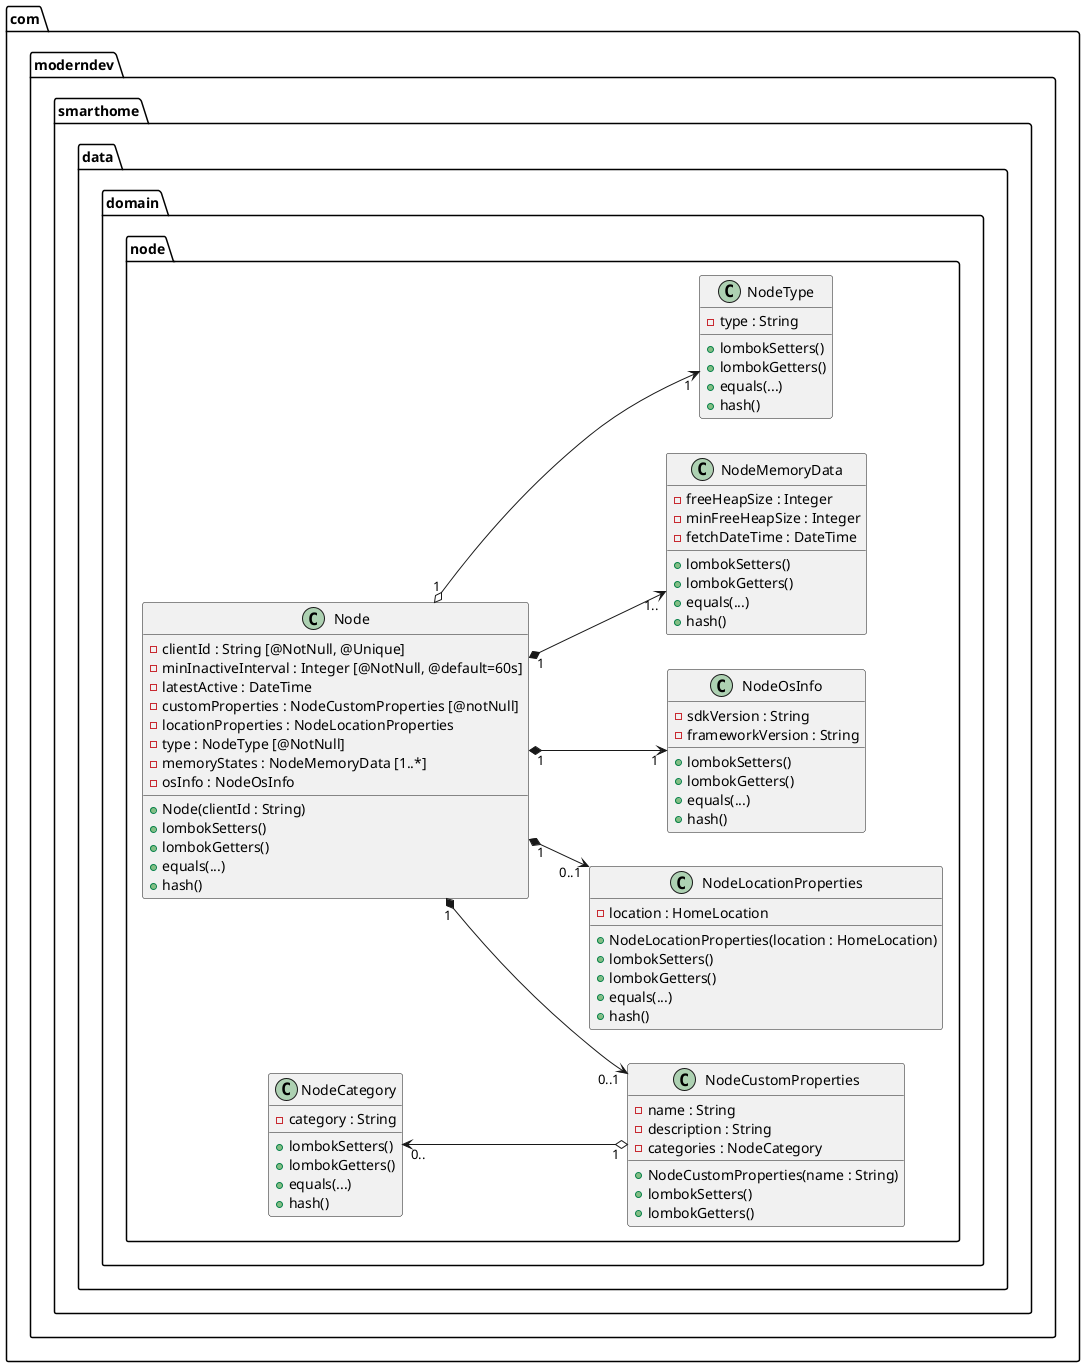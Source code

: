 .. uml::
    :scale: 100%
    :align: center

    @startuml

    left to right direction

    package com.moderndev.smarthome.data.domain.node{
        class Node{
            -clientId : String [@NotNull, @Unique]
            -minInactiveInterval : Integer [@NotNull, @default=60s]
            -latestActive : DateTime
            -customProperties : NodeCustomProperties [@notNull]
            -locationProperties : NodeLocationProperties
            -type : NodeType [@NotNull]
            -memoryStates : NodeMemoryData [1..*]
            -osInfo : NodeOsInfo
            
            +Node(clientId : String)
            +lombokSetters()
            +lombokGetters()
            +equals(...)
            +hash()
        }
        
        class NodeCustomProperties{
            -name : String
            -description : String
            -categories : NodeCategory
            
            +NodeCustomProperties(name : String)
            +lombokSetters()
            +lombokGetters()
        }
        
        class NodeLocationProperties{
            -location : HomeLocation
            
            +NodeLocationProperties(location : HomeLocation)
            +lombokSetters()
            +lombokGetters()
            +equals(...)
            +hash()
        }
        
        class NodeOsInfo{
            -sdkVersion : String
            -frameworkVersion : String
            
            +lombokSetters()
            +lombokGetters()
            +equals(...)
            +hash()
        }
        
        class NodeMemoryData{
            -freeHeapSize : Integer
            -minFreeHeapSize : Integer
            -fetchDateTime : DateTime
            
            +lombokSetters()
            +lombokGetters()
            +equals(...)
            +hash()
        }
        
        class NodeCategory{
            -category : String
            
            +lombokSetters()
            +lombokGetters()
            +equals(...)
            +hash()
        }
        
        class NodeType{
            -type : String
            
            +lombokSetters()
            +lombokGetters()
            +equals(...)
            +hash()
        }
    }

    Node "1" *--> "0..1" NodeCustomProperties
    Node "1" *--> "0..1" NodeLocationProperties
    Node "1" o--> "1" NodeType
    Node "1" *--> "1.." NodeMemoryData
    Node "1" *--> "1" NodeOsInfo

    NodeCategory "0.." <--o "1" NodeCustomProperties
    @enduml